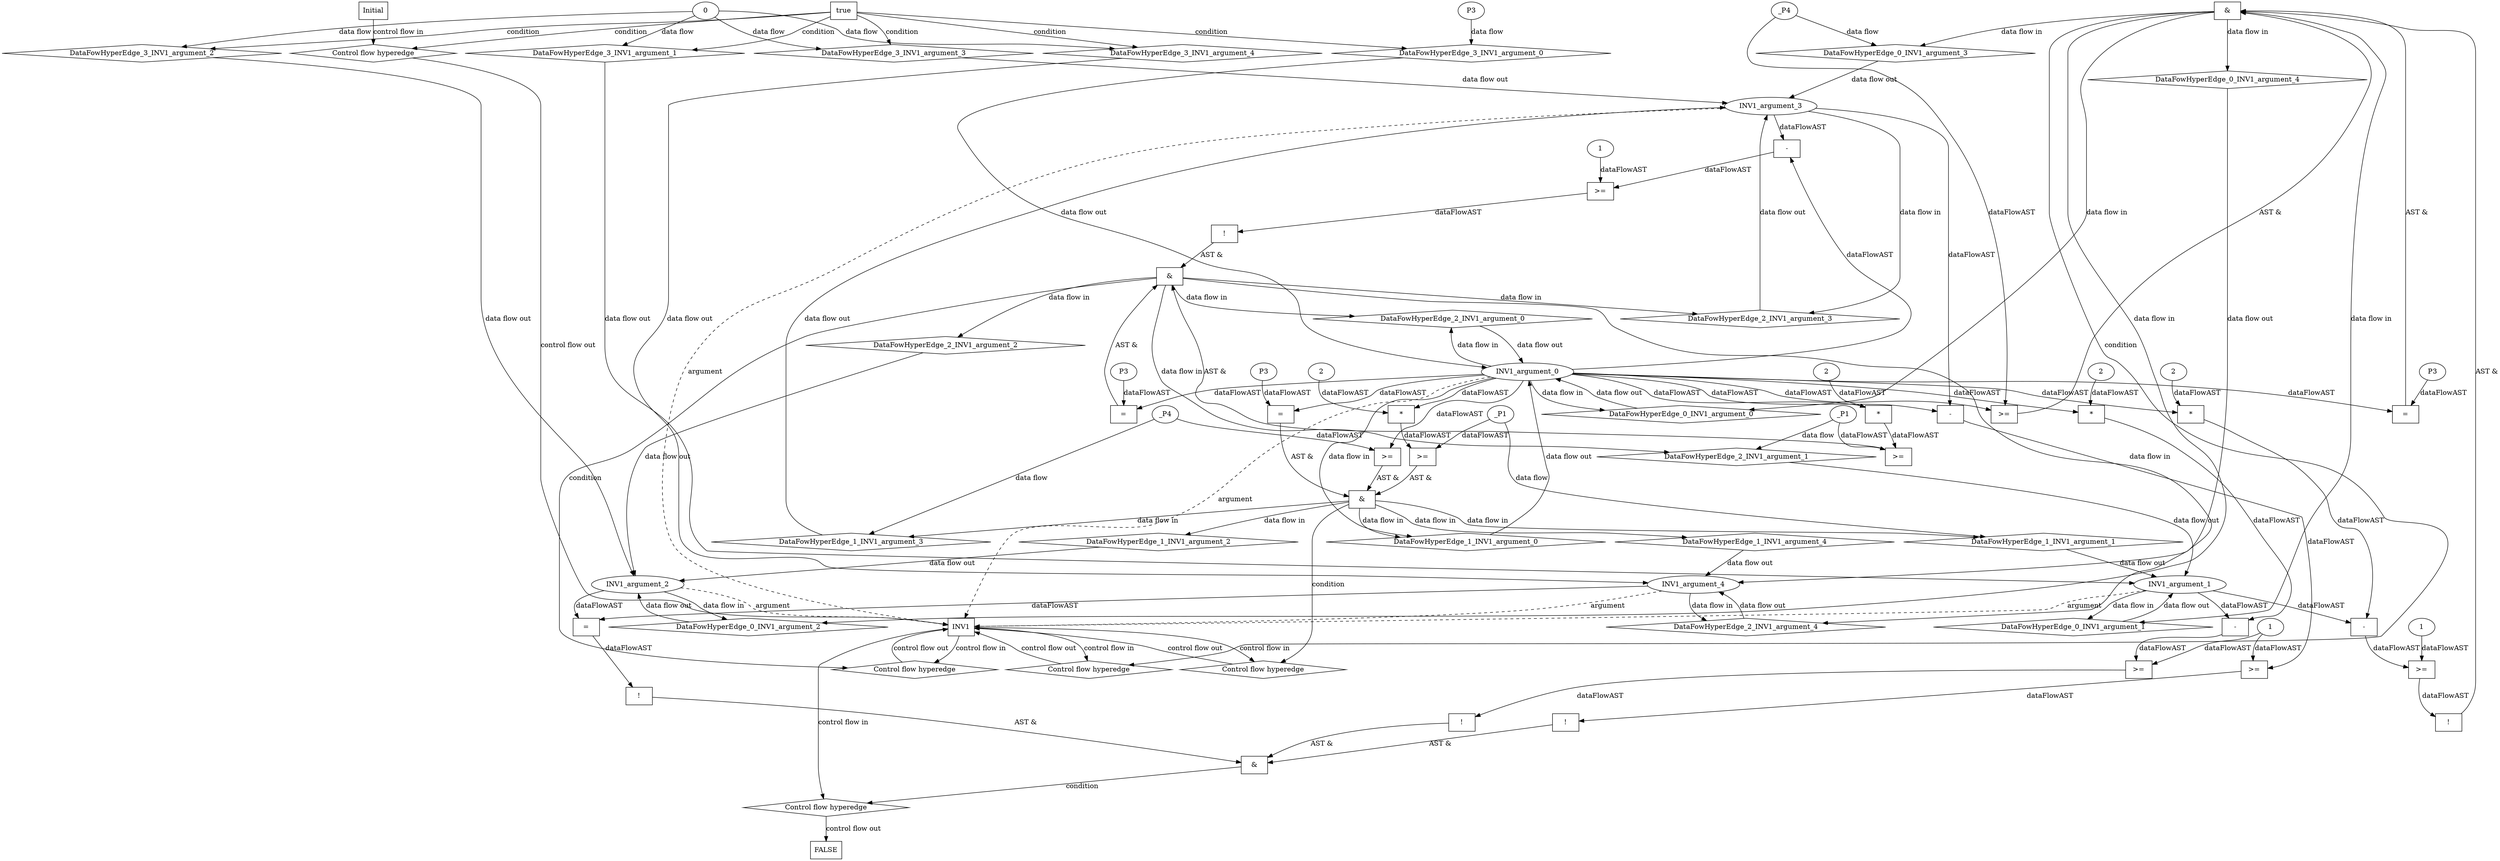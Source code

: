 digraph dag {
"INV1" [label="INV1" nodeName="INV1" class=cfn  shape="rect"];
FALSE [label="FALSE" nodeName=FALSE class=cfn  shape="rect"];
Initial [label="Initial" nodeName=Initial class=cfn  shape="rect"];
ControlFowHyperEdge_0 [label="Control flow hyperedge" nodeName=ControlFowHyperEdge_0 class=controlFlowHyperEdge shape="diamond"];
"INV1" -> ControlFowHyperEdge_0 [label="control flow in"]
ControlFowHyperEdge_0 -> "INV1" [label="control flow out"]
ControlFowHyperEdge_1 [label="Control flow hyperedge" nodeName=ControlFowHyperEdge_1 class=controlFlowHyperEdge shape="diamond"];
"INV1" -> ControlFowHyperEdge_1 [label="control flow in"]
ControlFowHyperEdge_1 -> "INV1" [label="control flow out"]
ControlFowHyperEdge_2 [label="Control flow hyperedge" nodeName=ControlFowHyperEdge_2 class=controlFlowHyperEdge shape="diamond"];
"INV1" -> ControlFowHyperEdge_2 [label="control flow in"]
ControlFowHyperEdge_2 -> "INV1" [label="control flow out"]
ControlFowHyperEdge_3 [label="Control flow hyperedge" nodeName=ControlFowHyperEdge_3 class=controlFlowHyperEdge shape="diamond"];
"Initial" -> ControlFowHyperEdge_3 [label="control flow in"]
ControlFowHyperEdge_3 -> "INV1" [label="control flow out"]
ControlFowHyperEdge_4 [label="Control flow hyperedge" nodeName=ControlFowHyperEdge_4 class=controlFlowHyperEdge shape="diamond"];
"INV1" -> ControlFowHyperEdge_4 [label="control flow in"]
ControlFowHyperEdge_4 -> "FALSE" [label="control flow out"]
"INV1_argument_0" [label="INV1_argument_0" nodeName=argument0 class=argument  head="INV1" shape="oval"];
"INV1_argument_0" -> "INV1"[label="argument" style="dashed"]
"INV1_argument_1" [label="INV1_argument_1" nodeName=argument1 class=argument  head="INV1" shape="oval"];
"INV1_argument_1" -> "INV1"[label="argument" style="dashed"]
"INV1_argument_2" [label="INV1_argument_2" nodeName=argument2 class=argument  head="INV1" shape="oval"];
"INV1_argument_2" -> "INV1"[label="argument" style="dashed"]
"INV1_argument_3" [label="INV1_argument_3" nodeName=argument3 class=argument  head="INV1" shape="oval"];
"INV1_argument_3" -> "INV1"[label="argument" style="dashed"]
"INV1_argument_4" [label="INV1_argument_4" nodeName=argument4 class=argument  head="INV1" shape="oval"];
"INV1_argument_4" -> "INV1"[label="argument" style="dashed"]

"xxxINV1___INV1_0xxx_and" [label="&" nodeName="xxxINV1___INV1_0xxx_and" class=Operator shape="rect"];
"xxxINV1___INV1_0xxxguard_0_node_0" [label="!" nodeName="xxxINV1___INV1_0xxxguard_0_node_0" class=Operator shape="rect"];
"xxxINV1___INV1_0xxxguard_0_node_1" [label=">=" nodeName="xxxINV1___INV1_0xxxguard_0_node_1" class=Operator  shape="rect"];
"xxxINV1___INV1_0xxxguard_0_node_2" [label="-" nodeName="xxxINV1___INV1_0xxxguard_0_node_2" class= Operator shape="rect"];
"xxxINV1___INV1_0xxxguard_0_node_3" [label="*" nodeName="xxxINV1___INV1_0xxxguard_0_node_3" class=Operator  shape="rect"];
"xxxINV1___INV1_0xxxguard_0_node_4" [label="2" nodeName="xxxINV1___INV1_0xxxguard_0_node_4" class=Coeff ];
"xxxINV1___INV1_0xxxguard_0_node_7" [label="1" nodeName="xxxINV1___INV1_0xxxguard_0_node_7" class=Literal ];
"xxxINV1___INV1_0xxxguard_0_node_1" -> "xxxINV1___INV1_0xxxguard_0_node_0"[label="dataFlowAST"]
"xxxINV1___INV1_0xxxguard_0_node_2" -> "xxxINV1___INV1_0xxxguard_0_node_1"[label="dataFlowAST"]
"xxxINV1___INV1_0xxxguard_0_node_7" -> "xxxINV1___INV1_0xxxguard_0_node_1"[label="dataFlowAST"]
"xxxINV1___INV1_0xxxguard_0_node_3" -> "xxxINV1___INV1_0xxxguard_0_node_2"[label="dataFlowAST"]
"INV1_argument_1" -> "xxxINV1___INV1_0xxxguard_0_node_2"[label="dataFlowAST"]
"xxxINV1___INV1_0xxxguard_0_node_4" -> "xxxINV1___INV1_0xxxguard_0_node_3"[label="dataFlowAST"]
"INV1_argument_0" -> "xxxINV1___INV1_0xxxguard_0_node_3"[label="dataFlowAST"]

"xxxINV1___INV1_0xxxguard_0_node_0" -> "xxxINV1___INV1_0xxx_and" [label="AST &"];
"xxxINV1___INV1_0xxxguard1_node_0" [label=">=" nodeName="xxxINV1___INV1_0xxxguard1_node_0" class=Operator  shape="rect"];
"INV1_argument_0" -> "xxxINV1___INV1_0xxxguard1_node_0"[label="dataFlowAST"]
"xxxINV1___INV1_0xxxdataFlow_0_node_0" -> "xxxINV1___INV1_0xxxguard1_node_0"[label="dataFlowAST"]

"xxxINV1___INV1_0xxxguard1_node_0" -> "xxxINV1___INV1_0xxx_and" [label="AST &"];
"xxxINV1___INV1_0xxxguard2_node_0" [label="=" nodeName="xxxINV1___INV1_0xxxguard2_node_0" class=Operator  shape="rect"];
"xxxINV1___INV1_0xxxguard2_node_1" [label="P3" nodeName="xxxINV1___INV1_0xxxguard2_node_1" class=Constant ];
"xxxINV1___INV1_0xxxguard2_node_1" -> "xxxINV1___INV1_0xxxguard2_node_0"[label="dataFlowAST"]
"INV1_argument_0" -> "xxxINV1___INV1_0xxxguard2_node_0"[label="dataFlowAST"]

"xxxINV1___INV1_0xxxguard2_node_0" -> "xxxINV1___INV1_0xxx_and" [label="AST &"];
"xxxINV1___INV1_0xxx_and" -> "ControlFowHyperEdge_0" [label="condition"];
"xxxINV1___INV1_0xxxdataFlow_0_node_0" [label="_P4" nodeName="xxxINV1___INV1_0xxxdataFlow_0_node_0" class=Constant ];

"xxxINV1___INV1_0xxxdataFlow_0_node_0" -> "DataFowHyperEdge_0_INV1_argument_3" [label="data flow"];
"xxxINV1___INV1_1xxx_and" [label="&" nodeName="xxxINV1___INV1_1xxx_and" class=Operator shape="rect"];
"xxxINV1___INV1_1xxxguard_0_node_0" [label=">=" nodeName="xxxINV1___INV1_1xxxguard_0_node_0" class=Operator  shape="rect"];
"INV1_argument_0" -> "xxxINV1___INV1_1xxxguard_0_node_0"[label="dataFlowAST"]
"xxxINV1___INV1_1xxxdataFlow1_node_0" -> "xxxINV1___INV1_1xxxguard_0_node_0"[label="dataFlowAST"]

"xxxINV1___INV1_1xxxguard_0_node_0" -> "xxxINV1___INV1_1xxx_and" [label="AST &"];
"xxxINV1___INV1_1xxxguard1_node_0" [label=">=" nodeName="xxxINV1___INV1_1xxxguard1_node_0" class=Operator  shape="rect"];
"xxxINV1___INV1_1xxxguard1_node_1" [label="*" nodeName="xxxINV1___INV1_1xxxguard1_node_1" class=Operator  shape="rect"];
"xxxINV1___INV1_1xxxguard1_node_2" [label="2" nodeName="xxxINV1___INV1_1xxxguard1_node_2" class=Coeff ];
"xxxINV1___INV1_1xxxguard1_node_1" -> "xxxINV1___INV1_1xxxguard1_node_0"[label="dataFlowAST"]
"xxxINV1___INV1_1xxxdataFlow_0_node_0" -> "xxxINV1___INV1_1xxxguard1_node_0"[label="dataFlowAST"]
"xxxINV1___INV1_1xxxguard1_node_2" -> "xxxINV1___INV1_1xxxguard1_node_1"[label="dataFlowAST"]
"INV1_argument_0" -> "xxxINV1___INV1_1xxxguard1_node_1"[label="dataFlowAST"]

"xxxINV1___INV1_1xxxguard1_node_0" -> "xxxINV1___INV1_1xxx_and" [label="AST &"];
"xxxINV1___INV1_1xxxguard2_node_0" [label="=" nodeName="xxxINV1___INV1_1xxxguard2_node_0" class=Operator  shape="rect"];
"xxxINV1___INV1_1xxxguard2_node_1" [label="P3" nodeName="xxxINV1___INV1_1xxxguard2_node_1" class=Constant ];
"xxxINV1___INV1_1xxxguard2_node_1" -> "xxxINV1___INV1_1xxxguard2_node_0"[label="dataFlowAST"]
"INV1_argument_0" -> "xxxINV1___INV1_1xxxguard2_node_0"[label="dataFlowAST"]

"xxxINV1___INV1_1xxxguard2_node_0" -> "xxxINV1___INV1_1xxx_and" [label="AST &"];
"xxxINV1___INV1_1xxx_and" -> "ControlFowHyperEdge_1" [label="condition"];
"xxxINV1___INV1_1xxxdataFlow_0_node_0" [label="_P1" nodeName="xxxINV1___INV1_1xxxdataFlow_0_node_0" class=Constant ];

"xxxINV1___INV1_1xxxdataFlow_0_node_0" -> "DataFowHyperEdge_1_INV1_argument_1" [label="data flow"];
"xxxINV1___INV1_1xxxdataFlow1_node_0" [label="_P4" nodeName="xxxINV1___INV1_1xxxdataFlow1_node_0" class=Constant ];

"xxxINV1___INV1_1xxxdataFlow1_node_0" -> "DataFowHyperEdge_1_INV1_argument_3" [label="data flow"];
"xxxINV1___INV1_2xxx_and" [label="&" nodeName="xxxINV1___INV1_2xxx_and" class=Operator shape="rect"];
"xxxINV1___INV1_2xxxguard_0_node_0" [label=">=" nodeName="xxxINV1___INV1_2xxxguard_0_node_0" class=Operator  shape="rect"];
"xxxINV1___INV1_2xxxguard_0_node_1" [label="*" nodeName="xxxINV1___INV1_2xxxguard_0_node_1" class=Operator  shape="rect"];
"xxxINV1___INV1_2xxxguard_0_node_2" [label="2" nodeName="xxxINV1___INV1_2xxxguard_0_node_2" class=Coeff ];
"xxxINV1___INV1_2xxxguard_0_node_1" -> "xxxINV1___INV1_2xxxguard_0_node_0"[label="dataFlowAST"]
"xxxINV1___INV1_2xxxdataFlow_0_node_0" -> "xxxINV1___INV1_2xxxguard_0_node_0"[label="dataFlowAST"]
"xxxINV1___INV1_2xxxguard_0_node_2" -> "xxxINV1___INV1_2xxxguard_0_node_1"[label="dataFlowAST"]
"INV1_argument_0" -> "xxxINV1___INV1_2xxxguard_0_node_1"[label="dataFlowAST"]

"xxxINV1___INV1_2xxxguard_0_node_0" -> "xxxINV1___INV1_2xxx_and" [label="AST &"];
"xxxINV1___INV1_2xxxguard1_node_0" [label="!" nodeName="xxxINV1___INV1_2xxxguard1_node_0" class=Operator shape="rect"];
"xxxINV1___INV1_2xxxguard1_node_1" [label=">=" nodeName="xxxINV1___INV1_2xxxguard1_node_1" class=Operator  shape="rect"];
"xxxINV1___INV1_2xxxguard1_node_2" [label="-" nodeName="xxxINV1___INV1_2xxxguard1_node_2" class= Operator shape="rect"];
"xxxINV1___INV1_2xxxguard1_node_5" [label="1" nodeName="xxxINV1___INV1_2xxxguard1_node_5" class=Literal ];
"xxxINV1___INV1_2xxxguard1_node_1" -> "xxxINV1___INV1_2xxxguard1_node_0"[label="dataFlowAST"]
"xxxINV1___INV1_2xxxguard1_node_2" -> "xxxINV1___INV1_2xxxguard1_node_1"[label="dataFlowAST"]
"xxxINV1___INV1_2xxxguard1_node_5" -> "xxxINV1___INV1_2xxxguard1_node_1"[label="dataFlowAST"]
"INV1_argument_0" -> "xxxINV1___INV1_2xxxguard1_node_2"[label="dataFlowAST"]
"INV1_argument_3" -> "xxxINV1___INV1_2xxxguard1_node_2"[label="dataFlowAST"]

"xxxINV1___INV1_2xxxguard1_node_0" -> "xxxINV1___INV1_2xxx_and" [label="AST &"];
"xxxINV1___INV1_2xxxguard2_node_0" [label="=" nodeName="xxxINV1___INV1_2xxxguard2_node_0" class=Operator  shape="rect"];
"xxxINV1___INV1_2xxxguard2_node_1" [label="P3" nodeName="xxxINV1___INV1_2xxxguard2_node_1" class=Constant ];
"xxxINV1___INV1_2xxxguard2_node_1" -> "xxxINV1___INV1_2xxxguard2_node_0"[label="dataFlowAST"]
"INV1_argument_0" -> "xxxINV1___INV1_2xxxguard2_node_0"[label="dataFlowAST"]

"xxxINV1___INV1_2xxxguard2_node_0" -> "xxxINV1___INV1_2xxx_and" [label="AST &"];
"xxxINV1___INV1_2xxx_and" -> "ControlFowHyperEdge_2" [label="condition"];
"xxxINV1___INV1_2xxxdataFlow_0_node_0" [label="_P1" nodeName="xxxINV1___INV1_2xxxdataFlow_0_node_0" class=Constant ];

"xxxINV1___INV1_2xxxdataFlow_0_node_0" -> "DataFowHyperEdge_2_INV1_argument_1" [label="data flow"];
"true_3" [label="true" nodeName="true_3" class=true shape="rect"];
"true_3" -> "ControlFowHyperEdge_3" [label="condition"];
"xxxINV1___Initial_3xxxdataFlow_0_node_0" [label="0" nodeName="xxxINV1___Initial_3xxxdataFlow_0_node_0" class=Literal ];

"xxxINV1___Initial_3xxxdataFlow_0_node_0" -> "DataFowHyperEdge_3_INV1_argument_4" [label="data flow"];

"xxxINV1___Initial_3xxxdataFlow_0_node_0" -> "DataFowHyperEdge_3_INV1_argument_1" [label="data flow"];

"xxxINV1___Initial_3xxxdataFlow_0_node_0" -> "DataFowHyperEdge_3_INV1_argument_2" [label="data flow"];

"xxxINV1___Initial_3xxxdataFlow_0_node_0" -> "DataFowHyperEdge_3_INV1_argument_3" [label="data flow"];
"xxxINV1___Initial_3xxxdataFlow4_node_0" [label="P3" nodeName="xxxINV1___Initial_3xxxdataFlow4_node_0" class=Constant ];

"xxxINV1___Initial_3xxxdataFlow4_node_0" -> "DataFowHyperEdge_3_INV1_argument_0" [label="data flow"];
"xxxFALSE___INV1_4xxx_and" [label="&" nodeName="xxxFALSE___INV1_4xxx_and" class=Operator shape="rect"];
"xxxFALSE___INV1_4xxxguard_0_node_0" [label="!" nodeName="xxxFALSE___INV1_4xxxguard_0_node_0" class=Operator shape="rect"];
"xxxFALSE___INV1_4xxxguard_0_node_1" [label="=" nodeName="xxxFALSE___INV1_4xxxguard_0_node_1" class=Operator  shape="rect"];
"xxxFALSE___INV1_4xxxguard_0_node_1" -> "xxxFALSE___INV1_4xxxguard_0_node_0"[label="dataFlowAST"]
"INV1_argument_2" -> "xxxFALSE___INV1_4xxxguard_0_node_1"[label="dataFlowAST"]
"INV1_argument_4" -> "xxxFALSE___INV1_4xxxguard_0_node_1"[label="dataFlowAST"]

"xxxFALSE___INV1_4xxxguard_0_node_0" -> "xxxFALSE___INV1_4xxx_and" [label="AST &"];
"xxxFALSE___INV1_4xxxguard1_node_0" [label="!" nodeName="xxxFALSE___INV1_4xxxguard1_node_0" class=Operator shape="rect"];
"xxxFALSE___INV1_4xxxguard1_node_1" [label=">=" nodeName="xxxFALSE___INV1_4xxxguard1_node_1" class=Operator  shape="rect"];
"xxxFALSE___INV1_4xxxguard1_node_2" [label="-" nodeName="xxxFALSE___INV1_4xxxguard1_node_2" class= Operator shape="rect"];
"xxxFALSE___INV1_4xxxguard1_node_3" [label="*" nodeName="xxxFALSE___INV1_4xxxguard1_node_3" class=Operator  shape="rect"];
"xxxFALSE___INV1_4xxxguard1_node_4" [label="2" nodeName="xxxFALSE___INV1_4xxxguard1_node_4" class=Coeff ];
"xxxFALSE___INV1_4xxxguard1_node_7" [label="1" nodeName="xxxFALSE___INV1_4xxxguard1_node_7" class=Literal ];
"xxxFALSE___INV1_4xxxguard1_node_1" -> "xxxFALSE___INV1_4xxxguard1_node_0"[label="dataFlowAST"]
"xxxFALSE___INV1_4xxxguard1_node_2" -> "xxxFALSE___INV1_4xxxguard1_node_1"[label="dataFlowAST"]
"xxxFALSE___INV1_4xxxguard1_node_7" -> "xxxFALSE___INV1_4xxxguard1_node_1"[label="dataFlowAST"]
"xxxFALSE___INV1_4xxxguard1_node_3" -> "xxxFALSE___INV1_4xxxguard1_node_2"[label="dataFlowAST"]
"INV1_argument_1" -> "xxxFALSE___INV1_4xxxguard1_node_2"[label="dataFlowAST"]
"xxxFALSE___INV1_4xxxguard1_node_4" -> "xxxFALSE___INV1_4xxxguard1_node_3"[label="dataFlowAST"]
"INV1_argument_0" -> "xxxFALSE___INV1_4xxxguard1_node_3"[label="dataFlowAST"]

"xxxFALSE___INV1_4xxxguard1_node_0" -> "xxxFALSE___INV1_4xxx_and" [label="AST &"];
"xxxFALSE___INV1_4xxxguard2_node_0" [label="!" nodeName="xxxFALSE___INV1_4xxxguard2_node_0" class=Operator shape="rect"];
"xxxFALSE___INV1_4xxxguard2_node_1" [label=">=" nodeName="xxxFALSE___INV1_4xxxguard2_node_1" class=Operator  shape="rect"];
"xxxFALSE___INV1_4xxxguard2_node_2" [label="-" nodeName="xxxFALSE___INV1_4xxxguard2_node_2" class= Operator shape="rect"];
"xxxFALSE___INV1_4xxxguard2_node_1" -> "xxxFALSE___INV1_4xxxguard2_node_0"[label="dataFlowAST"]
"xxxFALSE___INV1_4xxxguard2_node_2" -> "xxxFALSE___INV1_4xxxguard2_node_1"[label="dataFlowAST"]
"xxxFALSE___INV1_4xxxguard1_node_7" -> "xxxFALSE___INV1_4xxxguard2_node_1"[label="dataFlowAST"]
"INV1_argument_0" -> "xxxFALSE___INV1_4xxxguard2_node_2"[label="dataFlowAST"]
"INV1_argument_3" -> "xxxFALSE___INV1_4xxxguard2_node_2"[label="dataFlowAST"]

"xxxFALSE___INV1_4xxxguard2_node_0" -> "xxxFALSE___INV1_4xxx_and" [label="AST &"];
"xxxFALSE___INV1_4xxx_and" -> "ControlFowHyperEdge_4" [label="condition"];
"DataFowHyperEdge_0_INV1_argument_0" [label="DataFowHyperEdge_0_INV1_argument_0" nodeName="DataFowHyperEdge_0_INV1_argument_0" class=DataFlowHyperedge shape="diamond"];
"DataFowHyperEdge_0_INV1_argument_0" -> "INV1_argument_0"[label="data flow out"]
"xxxINV1___INV1_0xxx_and" -> "DataFowHyperEdge_0_INV1_argument_0"[label="data flow in"]
"DataFowHyperEdge_0_INV1_argument_1" [label="DataFowHyperEdge_0_INV1_argument_1" nodeName="DataFowHyperEdge_0_INV1_argument_1" class=DataFlowHyperedge shape="diamond"];
"DataFowHyperEdge_0_INV1_argument_1" -> "INV1_argument_1"[label="data flow out"]
"xxxINV1___INV1_0xxx_and" -> "DataFowHyperEdge_0_INV1_argument_1"[label="data flow in"]
"DataFowHyperEdge_0_INV1_argument_2" [label="DataFowHyperEdge_0_INV1_argument_2" nodeName="DataFowHyperEdge_0_INV1_argument_2" class=DataFlowHyperedge shape="diamond"];
"DataFowHyperEdge_0_INV1_argument_2" -> "INV1_argument_2"[label="data flow out"]
"xxxINV1___INV1_0xxx_and" -> "DataFowHyperEdge_0_INV1_argument_2"[label="data flow in"]
"DataFowHyperEdge_0_INV1_argument_3" [label="DataFowHyperEdge_0_INV1_argument_3" nodeName="DataFowHyperEdge_0_INV1_argument_3" class=DataFlowHyperedge shape="diamond"];
"DataFowHyperEdge_0_INV1_argument_3" -> "INV1_argument_3"[label="data flow out"]
"xxxINV1___INV1_0xxx_and" -> "DataFowHyperEdge_0_INV1_argument_3"[label="data flow in"]
"DataFowHyperEdge_0_INV1_argument_4" [label="DataFowHyperEdge_0_INV1_argument_4" nodeName="DataFowHyperEdge_0_INV1_argument_4" class=DataFlowHyperedge shape="diamond"];
"DataFowHyperEdge_0_INV1_argument_4" -> "INV1_argument_4"[label="data flow out"]
"xxxINV1___INV1_0xxx_and" -> "DataFowHyperEdge_0_INV1_argument_4"[label="data flow in"]
"DataFowHyperEdge_1_INV1_argument_0" [label="DataFowHyperEdge_1_INV1_argument_0" nodeName="DataFowHyperEdge_1_INV1_argument_0" class=DataFlowHyperedge shape="diamond"];
"DataFowHyperEdge_1_INV1_argument_0" -> "INV1_argument_0"[label="data flow out"]
"xxxINV1___INV1_1xxx_and" -> "DataFowHyperEdge_1_INV1_argument_0"[label="data flow in"]
"DataFowHyperEdge_1_INV1_argument_1" [label="DataFowHyperEdge_1_INV1_argument_1" nodeName="DataFowHyperEdge_1_INV1_argument_1" class=DataFlowHyperedge shape="diamond"];
"DataFowHyperEdge_1_INV1_argument_1" -> "INV1_argument_1"[label="data flow out"]
"xxxINV1___INV1_1xxx_and" -> "DataFowHyperEdge_1_INV1_argument_1"[label="data flow in"]
"DataFowHyperEdge_1_INV1_argument_2" [label="DataFowHyperEdge_1_INV1_argument_2" nodeName="DataFowHyperEdge_1_INV1_argument_2" class=DataFlowHyperedge shape="diamond"];
"DataFowHyperEdge_1_INV1_argument_2" -> "INV1_argument_2"[label="data flow out"]
"xxxINV1___INV1_1xxx_and" -> "DataFowHyperEdge_1_INV1_argument_2"[label="data flow in"]
"DataFowHyperEdge_1_INV1_argument_3" [label="DataFowHyperEdge_1_INV1_argument_3" nodeName="DataFowHyperEdge_1_INV1_argument_3" class=DataFlowHyperedge shape="diamond"];
"DataFowHyperEdge_1_INV1_argument_3" -> "INV1_argument_3"[label="data flow out"]
"xxxINV1___INV1_1xxx_and" -> "DataFowHyperEdge_1_INV1_argument_3"[label="data flow in"]
"DataFowHyperEdge_1_INV1_argument_4" [label="DataFowHyperEdge_1_INV1_argument_4" nodeName="DataFowHyperEdge_1_INV1_argument_4" class=DataFlowHyperedge shape="diamond"];
"DataFowHyperEdge_1_INV1_argument_4" -> "INV1_argument_4"[label="data flow out"]
"xxxINV1___INV1_1xxx_and" -> "DataFowHyperEdge_1_INV1_argument_4"[label="data flow in"]
"DataFowHyperEdge_2_INV1_argument_0" [label="DataFowHyperEdge_2_INV1_argument_0" nodeName="DataFowHyperEdge_2_INV1_argument_0" class=DataFlowHyperedge shape="diamond"];
"DataFowHyperEdge_2_INV1_argument_0" -> "INV1_argument_0"[label="data flow out"]
"xxxINV1___INV1_2xxx_and" -> "DataFowHyperEdge_2_INV1_argument_0"[label="data flow in"]
"DataFowHyperEdge_2_INV1_argument_1" [label="DataFowHyperEdge_2_INV1_argument_1" nodeName="DataFowHyperEdge_2_INV1_argument_1" class=DataFlowHyperedge shape="diamond"];
"DataFowHyperEdge_2_INV1_argument_1" -> "INV1_argument_1"[label="data flow out"]
"xxxINV1___INV1_2xxx_and" -> "DataFowHyperEdge_2_INV1_argument_1"[label="data flow in"]
"DataFowHyperEdge_2_INV1_argument_2" [label="DataFowHyperEdge_2_INV1_argument_2" nodeName="DataFowHyperEdge_2_INV1_argument_2" class=DataFlowHyperedge shape="diamond"];
"DataFowHyperEdge_2_INV1_argument_2" -> "INV1_argument_2"[label="data flow out"]
"xxxINV1___INV1_2xxx_and" -> "DataFowHyperEdge_2_INV1_argument_2"[label="data flow in"]
"DataFowHyperEdge_2_INV1_argument_3" [label="DataFowHyperEdge_2_INV1_argument_3" nodeName="DataFowHyperEdge_2_INV1_argument_3" class=DataFlowHyperedge shape="diamond"];
"DataFowHyperEdge_2_INV1_argument_3" -> "INV1_argument_3"[label="data flow out"]
"xxxINV1___INV1_2xxx_and" -> "DataFowHyperEdge_2_INV1_argument_3"[label="data flow in"]
"DataFowHyperEdge_2_INV1_argument_4" [label="DataFowHyperEdge_2_INV1_argument_4" nodeName="DataFowHyperEdge_2_INV1_argument_4" class=DataFlowHyperedge shape="diamond"];
"DataFowHyperEdge_2_INV1_argument_4" -> "INV1_argument_4"[label="data flow out"]
"xxxINV1___INV1_2xxx_and" -> "DataFowHyperEdge_2_INV1_argument_4"[label="data flow in"]
"DataFowHyperEdge_3_INV1_argument_0" [label="DataFowHyperEdge_3_INV1_argument_0" nodeName="DataFowHyperEdge_3_INV1_argument_0" class=DataFlowHyperedge shape="diamond"];
"DataFowHyperEdge_3_INV1_argument_0" -> "INV1_argument_0"[label="data flow out"]
"true_3" -> "DataFowHyperEdge_3_INV1_argument_0" [label="condition"];
"DataFowHyperEdge_3_INV1_argument_1" [label="DataFowHyperEdge_3_INV1_argument_1" nodeName="DataFowHyperEdge_3_INV1_argument_1" class=DataFlowHyperedge shape="diamond"];
"DataFowHyperEdge_3_INV1_argument_1" -> "INV1_argument_1"[label="data flow out"]
"true_3" -> "DataFowHyperEdge_3_INV1_argument_1" [label="condition"];
"DataFowHyperEdge_3_INV1_argument_2" [label="DataFowHyperEdge_3_INV1_argument_2" nodeName="DataFowHyperEdge_3_INV1_argument_2" class=DataFlowHyperedge shape="diamond"];
"DataFowHyperEdge_3_INV1_argument_2" -> "INV1_argument_2"[label="data flow out"]
"true_3" -> "DataFowHyperEdge_3_INV1_argument_2" [label="condition"];
"DataFowHyperEdge_3_INV1_argument_3" [label="DataFowHyperEdge_3_INV1_argument_3" nodeName="DataFowHyperEdge_3_INV1_argument_3" class=DataFlowHyperedge shape="diamond"];
"DataFowHyperEdge_3_INV1_argument_3" -> "INV1_argument_3"[label="data flow out"]
"true_3" -> "DataFowHyperEdge_3_INV1_argument_3" [label="condition"];
"DataFowHyperEdge_3_INV1_argument_4" [label="DataFowHyperEdge_3_INV1_argument_4" nodeName="DataFowHyperEdge_3_INV1_argument_4" class=DataFlowHyperedge shape="diamond"];
"DataFowHyperEdge_3_INV1_argument_4" -> "INV1_argument_4"[label="data flow out"]
"true_3" -> "DataFowHyperEdge_3_INV1_argument_4" [label="condition"];
"INV1_argument_0" -> "DataFowHyperEdge_0_INV1_argument_0"[label="data flow in"]
"INV1_argument_1" -> "DataFowHyperEdge_0_INV1_argument_1"[label="data flow in"]
"INV1_argument_2" -> "DataFowHyperEdge_0_INV1_argument_2"[label="data flow in"]
"INV1_argument_0" -> "DataFowHyperEdge_1_INV1_argument_0"[label="data flow in"]
"INV1_argument_0" -> "DataFowHyperEdge_2_INV1_argument_0"[label="data flow in"]
"INV1_argument_3" -> "DataFowHyperEdge_2_INV1_argument_3"[label="data flow in"]
"INV1_argument_4" -> "DataFowHyperEdge_2_INV1_argument_4"[label="data flow in"]




}
